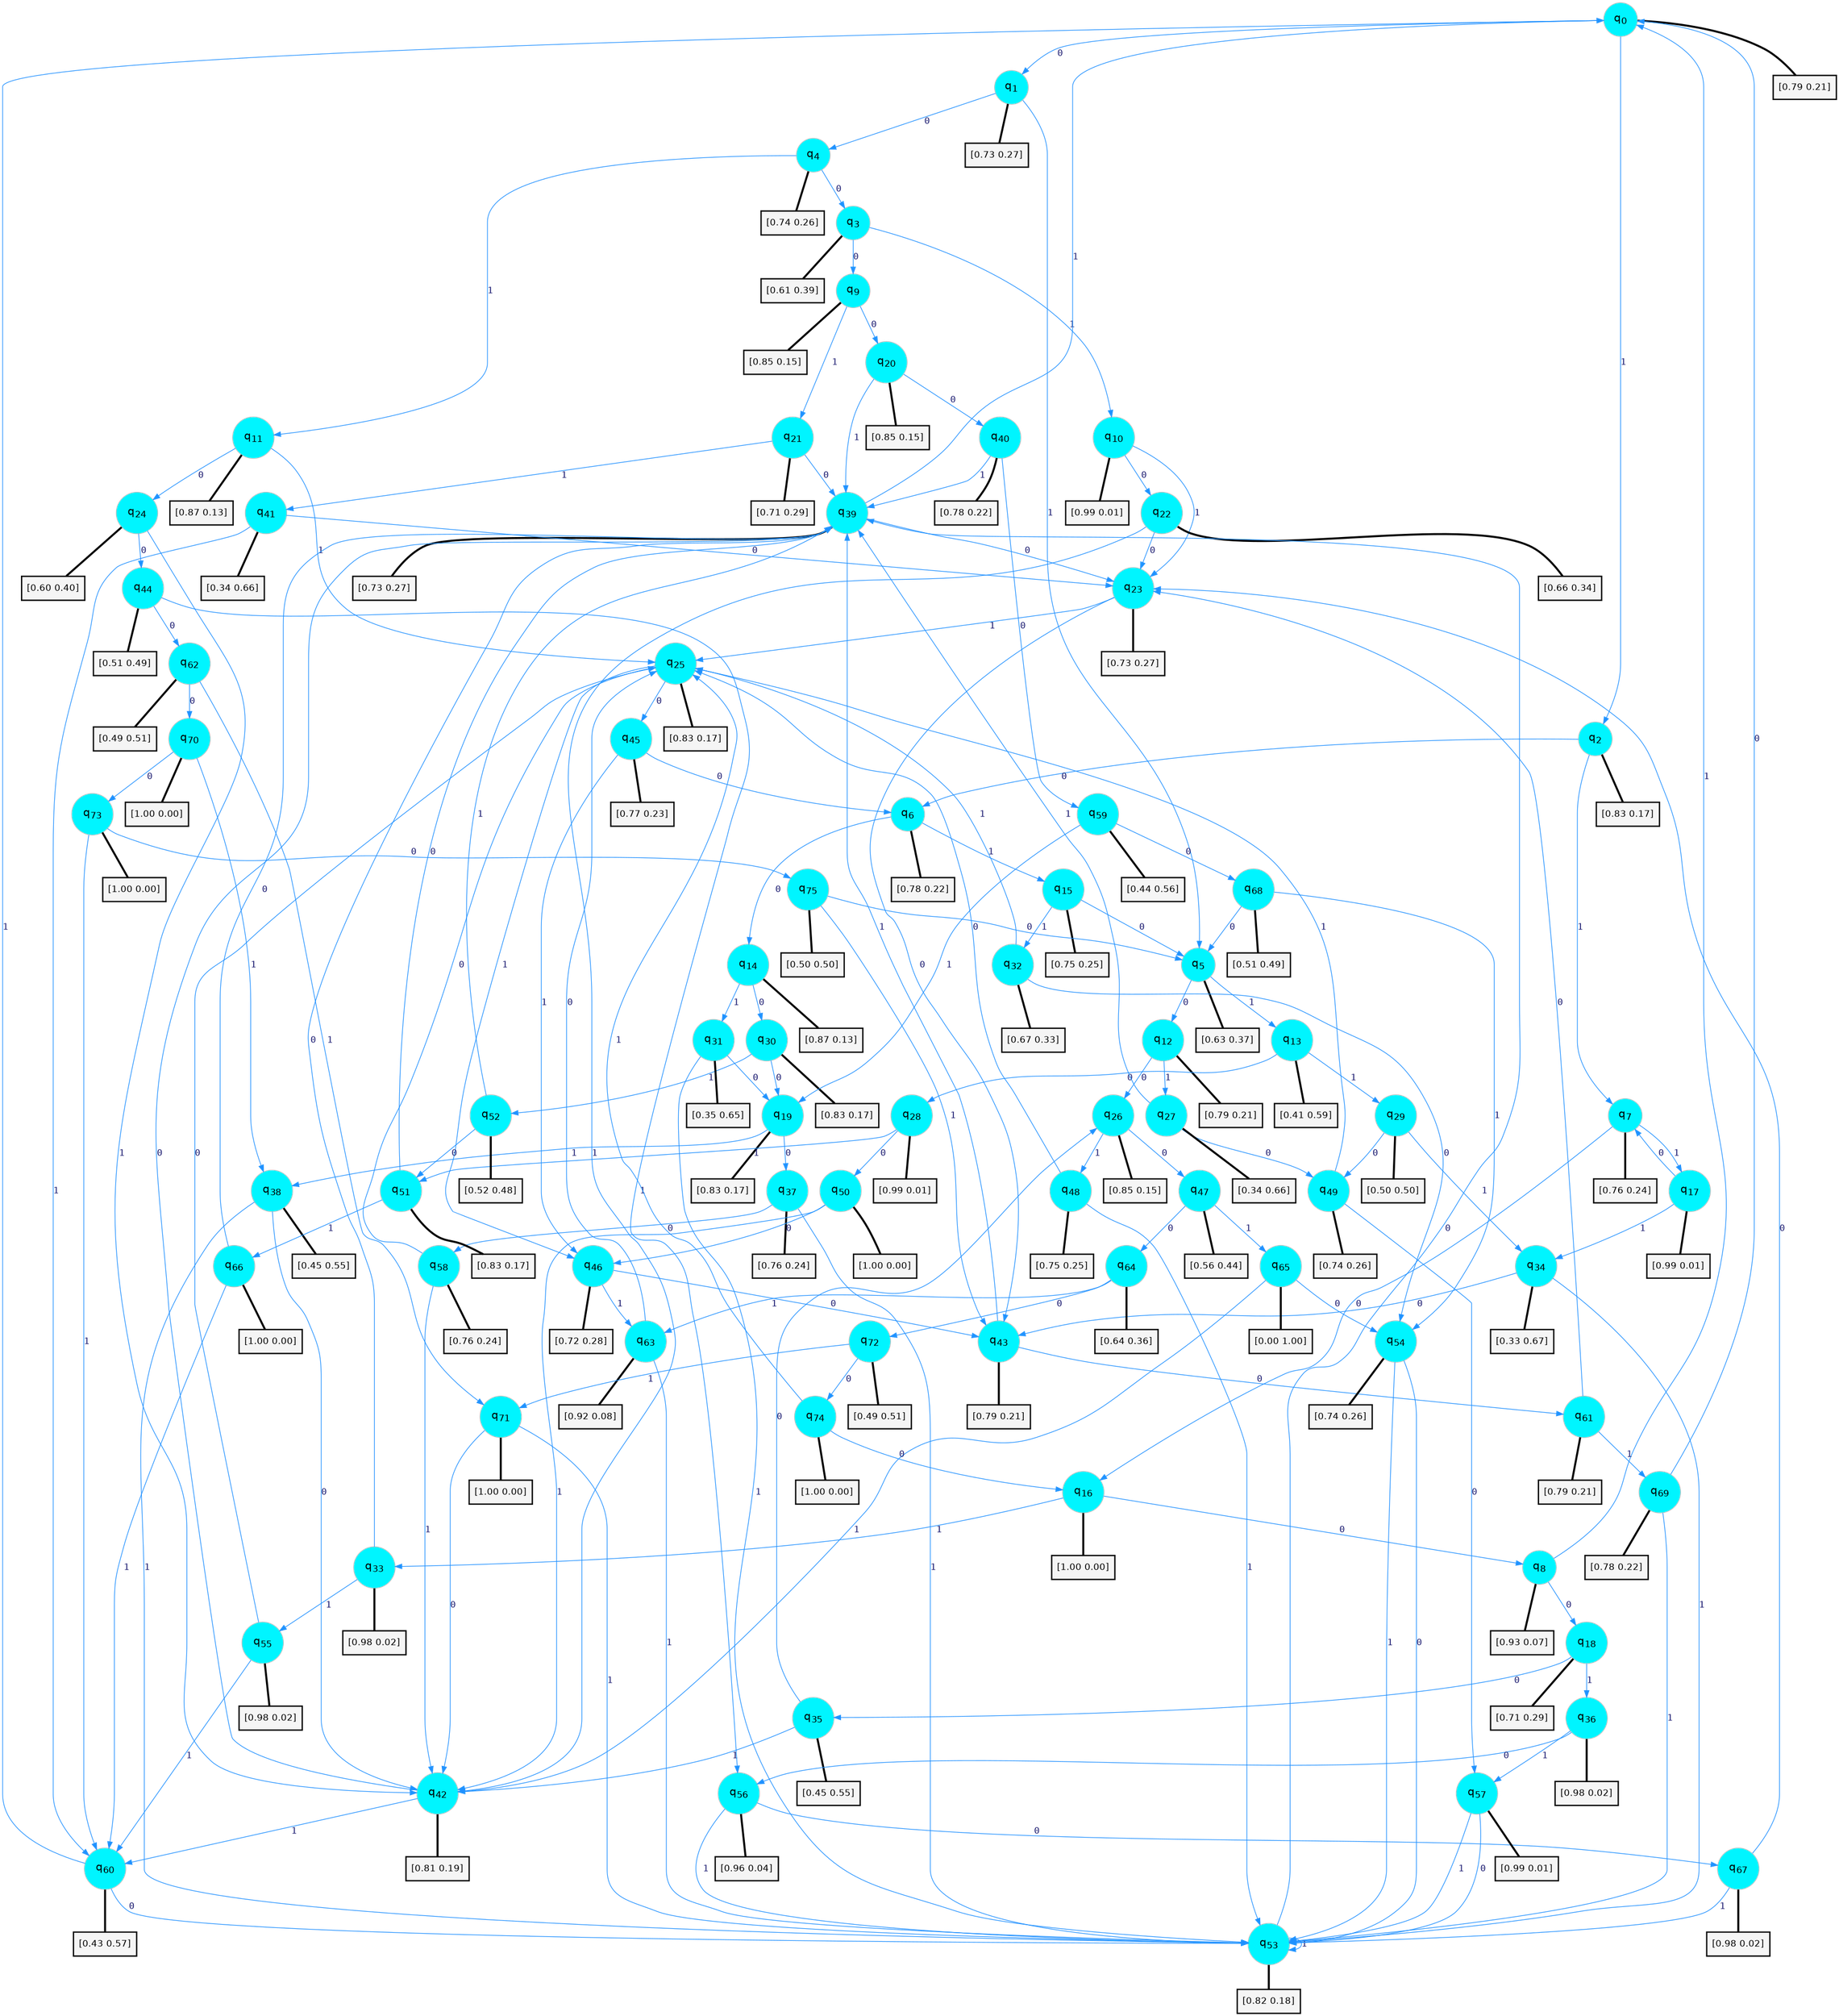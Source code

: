 digraph G {
graph [
bgcolor=transparent, dpi=300, rankdir=TD, size="40,25"];
node [
color=gray, fillcolor=turquoise1, fontcolor=black, fontname=Helvetica, fontsize=16, fontweight=bold, shape=circle, style=filled];
edge [
arrowsize=1, color=dodgerblue1, fontcolor=midnightblue, fontname=courier, fontweight=bold, penwidth=1, style=solid, weight=20];
0[label=<q<SUB>0</SUB>>];
1[label=<q<SUB>1</SUB>>];
2[label=<q<SUB>2</SUB>>];
3[label=<q<SUB>3</SUB>>];
4[label=<q<SUB>4</SUB>>];
5[label=<q<SUB>5</SUB>>];
6[label=<q<SUB>6</SUB>>];
7[label=<q<SUB>7</SUB>>];
8[label=<q<SUB>8</SUB>>];
9[label=<q<SUB>9</SUB>>];
10[label=<q<SUB>10</SUB>>];
11[label=<q<SUB>11</SUB>>];
12[label=<q<SUB>12</SUB>>];
13[label=<q<SUB>13</SUB>>];
14[label=<q<SUB>14</SUB>>];
15[label=<q<SUB>15</SUB>>];
16[label=<q<SUB>16</SUB>>];
17[label=<q<SUB>17</SUB>>];
18[label=<q<SUB>18</SUB>>];
19[label=<q<SUB>19</SUB>>];
20[label=<q<SUB>20</SUB>>];
21[label=<q<SUB>21</SUB>>];
22[label=<q<SUB>22</SUB>>];
23[label=<q<SUB>23</SUB>>];
24[label=<q<SUB>24</SUB>>];
25[label=<q<SUB>25</SUB>>];
26[label=<q<SUB>26</SUB>>];
27[label=<q<SUB>27</SUB>>];
28[label=<q<SUB>28</SUB>>];
29[label=<q<SUB>29</SUB>>];
30[label=<q<SUB>30</SUB>>];
31[label=<q<SUB>31</SUB>>];
32[label=<q<SUB>32</SUB>>];
33[label=<q<SUB>33</SUB>>];
34[label=<q<SUB>34</SUB>>];
35[label=<q<SUB>35</SUB>>];
36[label=<q<SUB>36</SUB>>];
37[label=<q<SUB>37</SUB>>];
38[label=<q<SUB>38</SUB>>];
39[label=<q<SUB>39</SUB>>];
40[label=<q<SUB>40</SUB>>];
41[label=<q<SUB>41</SUB>>];
42[label=<q<SUB>42</SUB>>];
43[label=<q<SUB>43</SUB>>];
44[label=<q<SUB>44</SUB>>];
45[label=<q<SUB>45</SUB>>];
46[label=<q<SUB>46</SUB>>];
47[label=<q<SUB>47</SUB>>];
48[label=<q<SUB>48</SUB>>];
49[label=<q<SUB>49</SUB>>];
50[label=<q<SUB>50</SUB>>];
51[label=<q<SUB>51</SUB>>];
52[label=<q<SUB>52</SUB>>];
53[label=<q<SUB>53</SUB>>];
54[label=<q<SUB>54</SUB>>];
55[label=<q<SUB>55</SUB>>];
56[label=<q<SUB>56</SUB>>];
57[label=<q<SUB>57</SUB>>];
58[label=<q<SUB>58</SUB>>];
59[label=<q<SUB>59</SUB>>];
60[label=<q<SUB>60</SUB>>];
61[label=<q<SUB>61</SUB>>];
62[label=<q<SUB>62</SUB>>];
63[label=<q<SUB>63</SUB>>];
64[label=<q<SUB>64</SUB>>];
65[label=<q<SUB>65</SUB>>];
66[label=<q<SUB>66</SUB>>];
67[label=<q<SUB>67</SUB>>];
68[label=<q<SUB>68</SUB>>];
69[label=<q<SUB>69</SUB>>];
70[label=<q<SUB>70</SUB>>];
71[label=<q<SUB>71</SUB>>];
72[label=<q<SUB>72</SUB>>];
73[label=<q<SUB>73</SUB>>];
74[label=<q<SUB>74</SUB>>];
75[label=<q<SUB>75</SUB>>];
76[label="[0.79 0.21]", shape=box,fontcolor=black, fontname=Helvetica, fontsize=14, penwidth=2, fillcolor=whitesmoke,color=black];
77[label="[0.73 0.27]", shape=box,fontcolor=black, fontname=Helvetica, fontsize=14, penwidth=2, fillcolor=whitesmoke,color=black];
78[label="[0.83 0.17]", shape=box,fontcolor=black, fontname=Helvetica, fontsize=14, penwidth=2, fillcolor=whitesmoke,color=black];
79[label="[0.61 0.39]", shape=box,fontcolor=black, fontname=Helvetica, fontsize=14, penwidth=2, fillcolor=whitesmoke,color=black];
80[label="[0.74 0.26]", shape=box,fontcolor=black, fontname=Helvetica, fontsize=14, penwidth=2, fillcolor=whitesmoke,color=black];
81[label="[0.63 0.37]", shape=box,fontcolor=black, fontname=Helvetica, fontsize=14, penwidth=2, fillcolor=whitesmoke,color=black];
82[label="[0.78 0.22]", shape=box,fontcolor=black, fontname=Helvetica, fontsize=14, penwidth=2, fillcolor=whitesmoke,color=black];
83[label="[0.76 0.24]", shape=box,fontcolor=black, fontname=Helvetica, fontsize=14, penwidth=2, fillcolor=whitesmoke,color=black];
84[label="[0.93 0.07]", shape=box,fontcolor=black, fontname=Helvetica, fontsize=14, penwidth=2, fillcolor=whitesmoke,color=black];
85[label="[0.85 0.15]", shape=box,fontcolor=black, fontname=Helvetica, fontsize=14, penwidth=2, fillcolor=whitesmoke,color=black];
86[label="[0.99 0.01]", shape=box,fontcolor=black, fontname=Helvetica, fontsize=14, penwidth=2, fillcolor=whitesmoke,color=black];
87[label="[0.87 0.13]", shape=box,fontcolor=black, fontname=Helvetica, fontsize=14, penwidth=2, fillcolor=whitesmoke,color=black];
88[label="[0.79 0.21]", shape=box,fontcolor=black, fontname=Helvetica, fontsize=14, penwidth=2, fillcolor=whitesmoke,color=black];
89[label="[0.41 0.59]", shape=box,fontcolor=black, fontname=Helvetica, fontsize=14, penwidth=2, fillcolor=whitesmoke,color=black];
90[label="[0.87 0.13]", shape=box,fontcolor=black, fontname=Helvetica, fontsize=14, penwidth=2, fillcolor=whitesmoke,color=black];
91[label="[0.75 0.25]", shape=box,fontcolor=black, fontname=Helvetica, fontsize=14, penwidth=2, fillcolor=whitesmoke,color=black];
92[label="[1.00 0.00]", shape=box,fontcolor=black, fontname=Helvetica, fontsize=14, penwidth=2, fillcolor=whitesmoke,color=black];
93[label="[0.99 0.01]", shape=box,fontcolor=black, fontname=Helvetica, fontsize=14, penwidth=2, fillcolor=whitesmoke,color=black];
94[label="[0.71 0.29]", shape=box,fontcolor=black, fontname=Helvetica, fontsize=14, penwidth=2, fillcolor=whitesmoke,color=black];
95[label="[0.83 0.17]", shape=box,fontcolor=black, fontname=Helvetica, fontsize=14, penwidth=2, fillcolor=whitesmoke,color=black];
96[label="[0.85 0.15]", shape=box,fontcolor=black, fontname=Helvetica, fontsize=14, penwidth=2, fillcolor=whitesmoke,color=black];
97[label="[0.71 0.29]", shape=box,fontcolor=black, fontname=Helvetica, fontsize=14, penwidth=2, fillcolor=whitesmoke,color=black];
98[label="[0.66 0.34]", shape=box,fontcolor=black, fontname=Helvetica, fontsize=14, penwidth=2, fillcolor=whitesmoke,color=black];
99[label="[0.73 0.27]", shape=box,fontcolor=black, fontname=Helvetica, fontsize=14, penwidth=2, fillcolor=whitesmoke,color=black];
100[label="[0.60 0.40]", shape=box,fontcolor=black, fontname=Helvetica, fontsize=14, penwidth=2, fillcolor=whitesmoke,color=black];
101[label="[0.83 0.17]", shape=box,fontcolor=black, fontname=Helvetica, fontsize=14, penwidth=2, fillcolor=whitesmoke,color=black];
102[label="[0.85 0.15]", shape=box,fontcolor=black, fontname=Helvetica, fontsize=14, penwidth=2, fillcolor=whitesmoke,color=black];
103[label="[0.34 0.66]", shape=box,fontcolor=black, fontname=Helvetica, fontsize=14, penwidth=2, fillcolor=whitesmoke,color=black];
104[label="[0.99 0.01]", shape=box,fontcolor=black, fontname=Helvetica, fontsize=14, penwidth=2, fillcolor=whitesmoke,color=black];
105[label="[0.50 0.50]", shape=box,fontcolor=black, fontname=Helvetica, fontsize=14, penwidth=2, fillcolor=whitesmoke,color=black];
106[label="[0.83 0.17]", shape=box,fontcolor=black, fontname=Helvetica, fontsize=14, penwidth=2, fillcolor=whitesmoke,color=black];
107[label="[0.35 0.65]", shape=box,fontcolor=black, fontname=Helvetica, fontsize=14, penwidth=2, fillcolor=whitesmoke,color=black];
108[label="[0.67 0.33]", shape=box,fontcolor=black, fontname=Helvetica, fontsize=14, penwidth=2, fillcolor=whitesmoke,color=black];
109[label="[0.98 0.02]", shape=box,fontcolor=black, fontname=Helvetica, fontsize=14, penwidth=2, fillcolor=whitesmoke,color=black];
110[label="[0.33 0.67]", shape=box,fontcolor=black, fontname=Helvetica, fontsize=14, penwidth=2, fillcolor=whitesmoke,color=black];
111[label="[0.45 0.55]", shape=box,fontcolor=black, fontname=Helvetica, fontsize=14, penwidth=2, fillcolor=whitesmoke,color=black];
112[label="[0.98 0.02]", shape=box,fontcolor=black, fontname=Helvetica, fontsize=14, penwidth=2, fillcolor=whitesmoke,color=black];
113[label="[0.76 0.24]", shape=box,fontcolor=black, fontname=Helvetica, fontsize=14, penwidth=2, fillcolor=whitesmoke,color=black];
114[label="[0.45 0.55]", shape=box,fontcolor=black, fontname=Helvetica, fontsize=14, penwidth=2, fillcolor=whitesmoke,color=black];
115[label="[0.73 0.27]", shape=box,fontcolor=black, fontname=Helvetica, fontsize=14, penwidth=2, fillcolor=whitesmoke,color=black];
116[label="[0.78 0.22]", shape=box,fontcolor=black, fontname=Helvetica, fontsize=14, penwidth=2, fillcolor=whitesmoke,color=black];
117[label="[0.34 0.66]", shape=box,fontcolor=black, fontname=Helvetica, fontsize=14, penwidth=2, fillcolor=whitesmoke,color=black];
118[label="[0.81 0.19]", shape=box,fontcolor=black, fontname=Helvetica, fontsize=14, penwidth=2, fillcolor=whitesmoke,color=black];
119[label="[0.79 0.21]", shape=box,fontcolor=black, fontname=Helvetica, fontsize=14, penwidth=2, fillcolor=whitesmoke,color=black];
120[label="[0.51 0.49]", shape=box,fontcolor=black, fontname=Helvetica, fontsize=14, penwidth=2, fillcolor=whitesmoke,color=black];
121[label="[0.77 0.23]", shape=box,fontcolor=black, fontname=Helvetica, fontsize=14, penwidth=2, fillcolor=whitesmoke,color=black];
122[label="[0.72 0.28]", shape=box,fontcolor=black, fontname=Helvetica, fontsize=14, penwidth=2, fillcolor=whitesmoke,color=black];
123[label="[0.56 0.44]", shape=box,fontcolor=black, fontname=Helvetica, fontsize=14, penwidth=2, fillcolor=whitesmoke,color=black];
124[label="[0.75 0.25]", shape=box,fontcolor=black, fontname=Helvetica, fontsize=14, penwidth=2, fillcolor=whitesmoke,color=black];
125[label="[0.74 0.26]", shape=box,fontcolor=black, fontname=Helvetica, fontsize=14, penwidth=2, fillcolor=whitesmoke,color=black];
126[label="[1.00 0.00]", shape=box,fontcolor=black, fontname=Helvetica, fontsize=14, penwidth=2, fillcolor=whitesmoke,color=black];
127[label="[0.83 0.17]", shape=box,fontcolor=black, fontname=Helvetica, fontsize=14, penwidth=2, fillcolor=whitesmoke,color=black];
128[label="[0.52 0.48]", shape=box,fontcolor=black, fontname=Helvetica, fontsize=14, penwidth=2, fillcolor=whitesmoke,color=black];
129[label="[0.82 0.18]", shape=box,fontcolor=black, fontname=Helvetica, fontsize=14, penwidth=2, fillcolor=whitesmoke,color=black];
130[label="[0.74 0.26]", shape=box,fontcolor=black, fontname=Helvetica, fontsize=14, penwidth=2, fillcolor=whitesmoke,color=black];
131[label="[0.98 0.02]", shape=box,fontcolor=black, fontname=Helvetica, fontsize=14, penwidth=2, fillcolor=whitesmoke,color=black];
132[label="[0.96 0.04]", shape=box,fontcolor=black, fontname=Helvetica, fontsize=14, penwidth=2, fillcolor=whitesmoke,color=black];
133[label="[0.99 0.01]", shape=box,fontcolor=black, fontname=Helvetica, fontsize=14, penwidth=2, fillcolor=whitesmoke,color=black];
134[label="[0.76 0.24]", shape=box,fontcolor=black, fontname=Helvetica, fontsize=14, penwidth=2, fillcolor=whitesmoke,color=black];
135[label="[0.44 0.56]", shape=box,fontcolor=black, fontname=Helvetica, fontsize=14, penwidth=2, fillcolor=whitesmoke,color=black];
136[label="[0.43 0.57]", shape=box,fontcolor=black, fontname=Helvetica, fontsize=14, penwidth=2, fillcolor=whitesmoke,color=black];
137[label="[0.79 0.21]", shape=box,fontcolor=black, fontname=Helvetica, fontsize=14, penwidth=2, fillcolor=whitesmoke,color=black];
138[label="[0.49 0.51]", shape=box,fontcolor=black, fontname=Helvetica, fontsize=14, penwidth=2, fillcolor=whitesmoke,color=black];
139[label="[0.92 0.08]", shape=box,fontcolor=black, fontname=Helvetica, fontsize=14, penwidth=2, fillcolor=whitesmoke,color=black];
140[label="[0.64 0.36]", shape=box,fontcolor=black, fontname=Helvetica, fontsize=14, penwidth=2, fillcolor=whitesmoke,color=black];
141[label="[0.00 1.00]", shape=box,fontcolor=black, fontname=Helvetica, fontsize=14, penwidth=2, fillcolor=whitesmoke,color=black];
142[label="[1.00 0.00]", shape=box,fontcolor=black, fontname=Helvetica, fontsize=14, penwidth=2, fillcolor=whitesmoke,color=black];
143[label="[0.98 0.02]", shape=box,fontcolor=black, fontname=Helvetica, fontsize=14, penwidth=2, fillcolor=whitesmoke,color=black];
144[label="[0.51 0.49]", shape=box,fontcolor=black, fontname=Helvetica, fontsize=14, penwidth=2, fillcolor=whitesmoke,color=black];
145[label="[0.78 0.22]", shape=box,fontcolor=black, fontname=Helvetica, fontsize=14, penwidth=2, fillcolor=whitesmoke,color=black];
146[label="[1.00 0.00]", shape=box,fontcolor=black, fontname=Helvetica, fontsize=14, penwidth=2, fillcolor=whitesmoke,color=black];
147[label="[1.00 0.00]", shape=box,fontcolor=black, fontname=Helvetica, fontsize=14, penwidth=2, fillcolor=whitesmoke,color=black];
148[label="[0.49 0.51]", shape=box,fontcolor=black, fontname=Helvetica, fontsize=14, penwidth=2, fillcolor=whitesmoke,color=black];
149[label="[1.00 0.00]", shape=box,fontcolor=black, fontname=Helvetica, fontsize=14, penwidth=2, fillcolor=whitesmoke,color=black];
150[label="[1.00 0.00]", shape=box,fontcolor=black, fontname=Helvetica, fontsize=14, penwidth=2, fillcolor=whitesmoke,color=black];
151[label="[0.50 0.50]", shape=box,fontcolor=black, fontname=Helvetica, fontsize=14, penwidth=2, fillcolor=whitesmoke,color=black];
0->1 [label=0];
0->2 [label=1];
0->76 [arrowhead=none, penwidth=3,color=black];
1->4 [label=0];
1->5 [label=1];
1->77 [arrowhead=none, penwidth=3,color=black];
2->6 [label=0];
2->7 [label=1];
2->78 [arrowhead=none, penwidth=3,color=black];
3->9 [label=0];
3->10 [label=1];
3->79 [arrowhead=none, penwidth=3,color=black];
4->3 [label=0];
4->11 [label=1];
4->80 [arrowhead=none, penwidth=3,color=black];
5->12 [label=0];
5->13 [label=1];
5->81 [arrowhead=none, penwidth=3,color=black];
6->14 [label=0];
6->15 [label=1];
6->82 [arrowhead=none, penwidth=3,color=black];
7->16 [label=0];
7->17 [label=1];
7->83 [arrowhead=none, penwidth=3,color=black];
8->18 [label=0];
8->0 [label=1];
8->84 [arrowhead=none, penwidth=3,color=black];
9->20 [label=0];
9->21 [label=1];
9->85 [arrowhead=none, penwidth=3,color=black];
10->22 [label=0];
10->23 [label=1];
10->86 [arrowhead=none, penwidth=3,color=black];
11->24 [label=0];
11->25 [label=1];
11->87 [arrowhead=none, penwidth=3,color=black];
12->26 [label=0];
12->27 [label=1];
12->88 [arrowhead=none, penwidth=3,color=black];
13->28 [label=0];
13->29 [label=1];
13->89 [arrowhead=none, penwidth=3,color=black];
14->30 [label=0];
14->31 [label=1];
14->90 [arrowhead=none, penwidth=3,color=black];
15->5 [label=0];
15->32 [label=1];
15->91 [arrowhead=none, penwidth=3,color=black];
16->8 [label=0];
16->33 [label=1];
16->92 [arrowhead=none, penwidth=3,color=black];
17->7 [label=0];
17->34 [label=1];
17->93 [arrowhead=none, penwidth=3,color=black];
18->35 [label=0];
18->36 [label=1];
18->94 [arrowhead=none, penwidth=3,color=black];
19->37 [label=0];
19->38 [label=1];
19->95 [arrowhead=none, penwidth=3,color=black];
20->40 [label=0];
20->39 [label=1];
20->96 [arrowhead=none, penwidth=3,color=black];
21->39 [label=0];
21->41 [label=1];
21->97 [arrowhead=none, penwidth=3,color=black];
22->23 [label=0];
22->42 [label=1];
22->98 [arrowhead=none, penwidth=3,color=black];
23->43 [label=0];
23->25 [label=1];
23->99 [arrowhead=none, penwidth=3,color=black];
24->44 [label=0];
24->42 [label=1];
24->100 [arrowhead=none, penwidth=3,color=black];
25->45 [label=0];
25->46 [label=1];
25->101 [arrowhead=none, penwidth=3,color=black];
26->47 [label=0];
26->48 [label=1];
26->102 [arrowhead=none, penwidth=3,color=black];
27->49 [label=0];
27->39 [label=1];
27->103 [arrowhead=none, penwidth=3,color=black];
28->50 [label=0];
28->51 [label=1];
28->104 [arrowhead=none, penwidth=3,color=black];
29->49 [label=0];
29->34 [label=1];
29->105 [arrowhead=none, penwidth=3,color=black];
30->19 [label=0];
30->52 [label=1];
30->106 [arrowhead=none, penwidth=3,color=black];
31->19 [label=0];
31->53 [label=1];
31->107 [arrowhead=none, penwidth=3,color=black];
32->54 [label=0];
32->25 [label=1];
32->108 [arrowhead=none, penwidth=3,color=black];
33->39 [label=0];
33->55 [label=1];
33->109 [arrowhead=none, penwidth=3,color=black];
34->43 [label=0];
34->53 [label=1];
34->110 [arrowhead=none, penwidth=3,color=black];
35->26 [label=0];
35->42 [label=1];
35->111 [arrowhead=none, penwidth=3,color=black];
36->56 [label=0];
36->57 [label=1];
36->112 [arrowhead=none, penwidth=3,color=black];
37->58 [label=0];
37->53 [label=1];
37->113 [arrowhead=none, penwidth=3,color=black];
38->42 [label=0];
38->53 [label=1];
38->114 [arrowhead=none, penwidth=3,color=black];
39->23 [label=0];
39->0 [label=1];
39->115 [arrowhead=none, penwidth=3,color=black];
40->59 [label=0];
40->39 [label=1];
40->116 [arrowhead=none, penwidth=3,color=black];
41->23 [label=0];
41->60 [label=1];
41->117 [arrowhead=none, penwidth=3,color=black];
42->39 [label=0];
42->60 [label=1];
42->118 [arrowhead=none, penwidth=3,color=black];
43->61 [label=0];
43->39 [label=1];
43->119 [arrowhead=none, penwidth=3,color=black];
44->62 [label=0];
44->56 [label=1];
44->120 [arrowhead=none, penwidth=3,color=black];
45->6 [label=0];
45->46 [label=1];
45->121 [arrowhead=none, penwidth=3,color=black];
46->43 [label=0];
46->63 [label=1];
46->122 [arrowhead=none, penwidth=3,color=black];
47->64 [label=0];
47->65 [label=1];
47->123 [arrowhead=none, penwidth=3,color=black];
48->25 [label=0];
48->53 [label=1];
48->124 [arrowhead=none, penwidth=3,color=black];
49->57 [label=0];
49->25 [label=1];
49->125 [arrowhead=none, penwidth=3,color=black];
50->46 [label=0];
50->42 [label=1];
50->126 [arrowhead=none, penwidth=3,color=black];
51->39 [label=0];
51->66 [label=1];
51->127 [arrowhead=none, penwidth=3,color=black];
52->51 [label=0];
52->39 [label=1];
52->128 [arrowhead=none, penwidth=3,color=black];
53->39 [label=0];
53->53 [label=1];
53->129 [arrowhead=none, penwidth=3,color=black];
54->53 [label=0];
54->53 [label=1];
54->130 [arrowhead=none, penwidth=3,color=black];
55->25 [label=0];
55->60 [label=1];
55->131 [arrowhead=none, penwidth=3,color=black];
56->67 [label=0];
56->53 [label=1];
56->132 [arrowhead=none, penwidth=3,color=black];
57->53 [label=0];
57->53 [label=1];
57->133 [arrowhead=none, penwidth=3,color=black];
58->25 [label=0];
58->42 [label=1];
58->134 [arrowhead=none, penwidth=3,color=black];
59->68 [label=0];
59->19 [label=1];
59->135 [arrowhead=none, penwidth=3,color=black];
60->53 [label=0];
60->0 [label=1];
60->136 [arrowhead=none, penwidth=3,color=black];
61->23 [label=0];
61->69 [label=1];
61->137 [arrowhead=none, penwidth=3,color=black];
62->70 [label=0];
62->71 [label=1];
62->138 [arrowhead=none, penwidth=3,color=black];
63->25 [label=0];
63->53 [label=1];
63->139 [arrowhead=none, penwidth=3,color=black];
64->72 [label=0];
64->63 [label=1];
64->140 [arrowhead=none, penwidth=3,color=black];
65->54 [label=0];
65->42 [label=1];
65->141 [arrowhead=none, penwidth=3,color=black];
66->39 [label=0];
66->60 [label=1];
66->142 [arrowhead=none, penwidth=3,color=black];
67->23 [label=0];
67->53 [label=1];
67->143 [arrowhead=none, penwidth=3,color=black];
68->5 [label=0];
68->54 [label=1];
68->144 [arrowhead=none, penwidth=3,color=black];
69->0 [label=0];
69->53 [label=1];
69->145 [arrowhead=none, penwidth=3,color=black];
70->73 [label=0];
70->38 [label=1];
70->146 [arrowhead=none, penwidth=3,color=black];
71->42 [label=0];
71->53 [label=1];
71->147 [arrowhead=none, penwidth=3,color=black];
72->74 [label=0];
72->71 [label=1];
72->148 [arrowhead=none, penwidth=3,color=black];
73->75 [label=0];
73->60 [label=1];
73->149 [arrowhead=none, penwidth=3,color=black];
74->16 [label=0];
74->25 [label=1];
74->150 [arrowhead=none, penwidth=3,color=black];
75->5 [label=0];
75->43 [label=1];
75->151 [arrowhead=none, penwidth=3,color=black];
}
